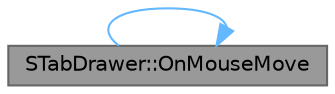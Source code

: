 digraph "STabDrawer::OnMouseMove"
{
 // INTERACTIVE_SVG=YES
 // LATEX_PDF_SIZE
  bgcolor="transparent";
  edge [fontname=Helvetica,fontsize=10,labelfontname=Helvetica,labelfontsize=10];
  node [fontname=Helvetica,fontsize=10,shape=box,height=0.2,width=0.4];
  rankdir="LR";
  Node1 [id="Node000001",label="STabDrawer::OnMouseMove",height=0.2,width=0.4,color="gray40", fillcolor="grey60", style="filled", fontcolor="black",tooltip="The system calls this method to notify the widget that a mouse moved within it."];
  Node1 -> Node1 [id="edge1_Node000001_Node000001",color="steelblue1",style="solid",tooltip=" "];
}
